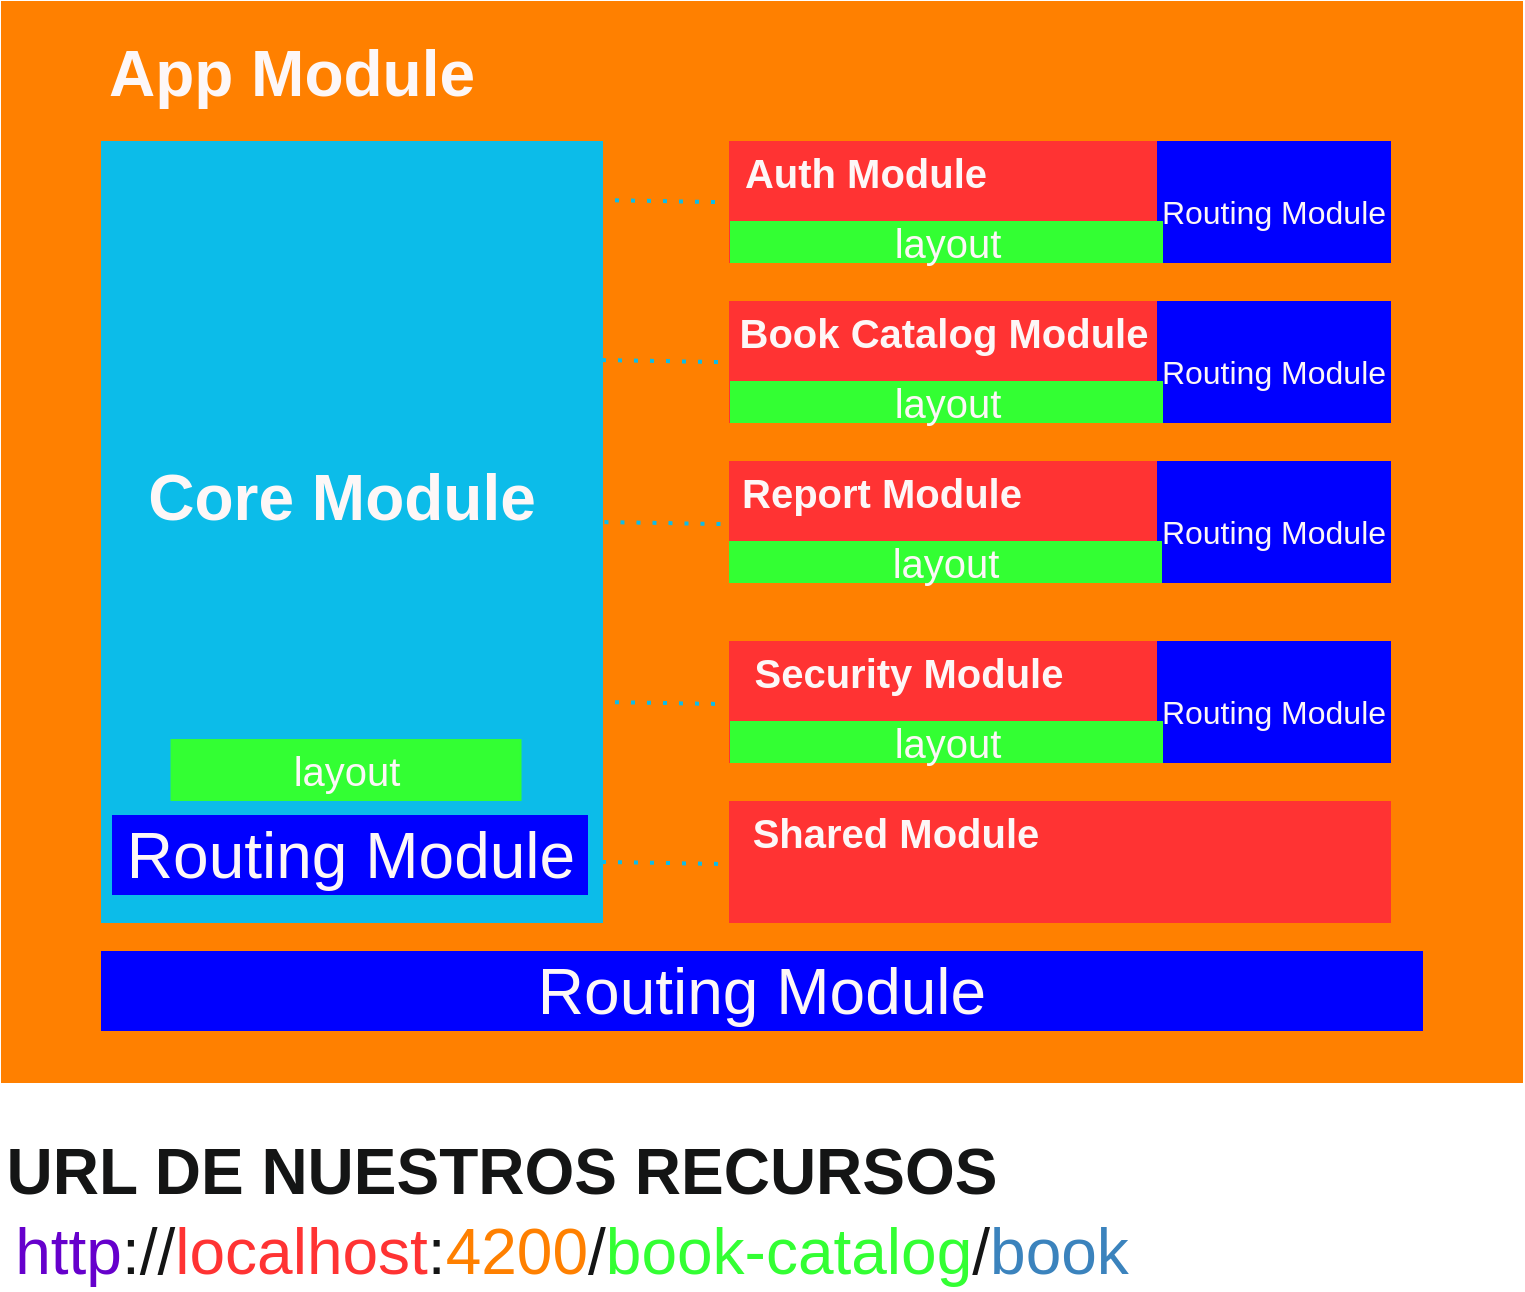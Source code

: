 <mxfile>
    <diagram id="ixESjQC3Qx8xjJjzo-Jb" name="Page-1">
        <mxGraphModel dx="1142" dy="568" grid="1" gridSize="10" guides="1" tooltips="1" connect="1" arrows="1" fold="1" page="1" pageScale="1" pageWidth="850" pageHeight="1100" math="0" shadow="0">
            <root>
                <mxCell id="0"/>
                <mxCell id="1" parent="0"/>
                <mxCell id="4" value="" style="rounded=0;whiteSpace=wrap;html=1;fillColor=#FF8000;strokeColor=#FF8000;" vertex="1" parent="1">
                    <mxGeometry x="30" y="80" width="760" height="540" as="geometry"/>
                </mxCell>
                <mxCell id="5" value="&lt;font color=&quot;#fdf7f7&quot; style=&quot;font-size: 32px;&quot;&gt;&lt;b&gt;App Module&lt;/b&gt;&lt;/font&gt;" style="text;html=1;strokeColor=none;fillColor=none;align=center;verticalAlign=middle;whiteSpace=wrap;rounded=0;" vertex="1" parent="1">
                    <mxGeometry x="80" y="96" width="190" height="40" as="geometry"/>
                </mxCell>
                <mxCell id="6" value="Routing Module" style="rounded=0;whiteSpace=wrap;html=1;fontSize=32;fontColor=#fdf7f7;fillColor=#0000FF;strokeColor=#0000FF;" vertex="1" parent="1">
                    <mxGeometry x="80" y="555" width="660" height="39" as="geometry"/>
                </mxCell>
                <mxCell id="7" value="" style="rounded=0;whiteSpace=wrap;html=1;fontSize=32;fontColor=#fdf7f7;fillColor=#0CBCE9;strokeColor=#0CBCE9;" vertex="1" parent="1">
                    <mxGeometry x="80" y="150" width="250" height="390" as="geometry"/>
                </mxCell>
                <mxCell id="8" value="&lt;font color=&quot;#fdf7f7&quot; style=&quot;font-size: 32px;&quot;&gt;&lt;b&gt;Core Module&lt;/b&gt;&lt;/font&gt;" style="text;html=1;strokeColor=none;fillColor=none;align=center;verticalAlign=middle;whiteSpace=wrap;rounded=0;" vertex="1" parent="1">
                    <mxGeometry x="95" y="308" width="210" height="40" as="geometry"/>
                </mxCell>
                <mxCell id="9" value="Routing Module" style="rounded=0;whiteSpace=wrap;html=1;fontSize=32;fontColor=#fdf7f7;fillColor=#0000FF;strokeColor=#0000FF;" vertex="1" parent="1">
                    <mxGeometry x="85.5" y="487" width="237" height="39" as="geometry"/>
                </mxCell>
                <mxCell id="12" style="edgeStyle=none;html=1;entryX=1.01;entryY=0.081;entryDx=0;entryDy=0;entryPerimeter=0;fontSize=32;fontColor=#fdf7f7;dashed=1;endArrow=baseDash;endFill=0;rounded=1;strokeColor=none;" edge="1" parent="1" source="11" target="7">
                    <mxGeometry relative="1" as="geometry"/>
                </mxCell>
                <mxCell id="11" value="" style="rounded=0;whiteSpace=wrap;html=1;strokeColor=#FF3333;fontSize=32;fontColor=#fdf7f7;fillColor=#FF3333;" vertex="1" parent="1">
                    <mxGeometry x="394" y="150" width="330" height="60" as="geometry"/>
                </mxCell>
                <mxCell id="13" value="&lt;font size=&quot;1&quot; color=&quot;#fdf7f7&quot; style=&quot;&quot;&gt;&lt;b style=&quot;font-size: 20px;&quot;&gt;Auth Module&lt;/b&gt;&lt;/font&gt;" style="text;html=1;strokeColor=none;fillColor=none;align=center;verticalAlign=middle;whiteSpace=wrap;rounded=0;" vertex="1" parent="1">
                    <mxGeometry x="394" y="150" width="136" height="30" as="geometry"/>
                </mxCell>
                <mxCell id="14" value="&lt;font style=&quot;font-size: 16px;&quot;&gt;Routing Module&lt;/font&gt;" style="rounded=0;whiteSpace=wrap;html=1;fontSize=32;fontColor=#fdf7f7;fillColor=#0000FF;strokeColor=#0000FF;align=center;" vertex="1" parent="1">
                    <mxGeometry x="608" y="150" width="116" height="60" as="geometry"/>
                </mxCell>
                <mxCell id="16" value="" style="rounded=0;whiteSpace=wrap;html=1;strokeColor=#FF3333;fontSize=32;fontColor=#fdf7f7;fillColor=#FF3333;" vertex="1" parent="1">
                    <mxGeometry x="394" y="230" width="330" height="60" as="geometry"/>
                </mxCell>
                <mxCell id="17" value="&lt;font color=&quot;#fdf7f7&quot; style=&quot;font-size: 20px;&quot;&gt;&lt;b style=&quot;&quot;&gt;&lt;span style=&quot;&quot;&gt;Book Catalog&amp;nbsp;&lt;/span&gt;Module&lt;/b&gt;&lt;/font&gt;" style="text;html=1;strokeColor=none;fillColor=none;align=center;verticalAlign=middle;whiteSpace=wrap;rounded=0;" vertex="1" parent="1">
                    <mxGeometry x="387.25" y="230" width="227.5" height="30" as="geometry"/>
                </mxCell>
                <mxCell id="18" value="&lt;font style=&quot;font-size: 16px;&quot;&gt;Routing Module&lt;/font&gt;" style="rounded=0;whiteSpace=wrap;html=1;fontSize=32;fontColor=#fdf7f7;fillColor=#0000FF;strokeColor=#0000FF;align=center;" vertex="1" parent="1">
                    <mxGeometry x="608" y="230" width="116" height="60" as="geometry"/>
                </mxCell>
                <mxCell id="19" value="" style="rounded=0;whiteSpace=wrap;html=1;strokeColor=#FF3333;fontSize=32;fontColor=#fdf7f7;fillColor=#FF3333;" vertex="1" parent="1">
                    <mxGeometry x="394" y="310" width="330" height="60" as="geometry"/>
                </mxCell>
                <mxCell id="20" value="&lt;font size=&quot;1&quot; color=&quot;#fdf7f7&quot;&gt;&lt;b style=&quot;font-size: 20px;&quot;&gt;Report Module&lt;/b&gt;&lt;/font&gt;" style="text;html=1;strokeColor=none;fillColor=none;align=center;verticalAlign=middle;whiteSpace=wrap;rounded=0;" vertex="1" parent="1">
                    <mxGeometry x="397" y="310" width="146" height="30" as="geometry"/>
                </mxCell>
                <mxCell id="21" value="&lt;font style=&quot;font-size: 16px;&quot;&gt;Routing Module&lt;/font&gt;" style="rounded=0;whiteSpace=wrap;html=1;fontSize=32;fontColor=#fdf7f7;fillColor=#0000FF;strokeColor=#0000FF;align=center;" vertex="1" parent="1">
                    <mxGeometry x="608" y="310" width="116" height="60" as="geometry"/>
                </mxCell>
                <mxCell id="22" value="" style="rounded=0;whiteSpace=wrap;html=1;strokeColor=#FF3333;fontSize=32;fontColor=#fdf7f7;fillColor=#FF3333;" vertex="1" parent="1">
                    <mxGeometry x="394" y="400" width="330" height="60" as="geometry"/>
                </mxCell>
                <mxCell id="23" value="&lt;font color=&quot;#fdf7f7&quot; style=&quot;font-size: 20px;&quot;&gt;&lt;b style=&quot;&quot;&gt;Security Module&lt;/b&gt;&lt;/font&gt;" style="text;html=1;strokeColor=none;fillColor=none;align=center;verticalAlign=middle;whiteSpace=wrap;rounded=0;" vertex="1" parent="1">
                    <mxGeometry x="397" y="400" width="173" height="30" as="geometry"/>
                </mxCell>
                <mxCell id="24" value="&lt;font style=&quot;font-size: 16px;&quot;&gt;Routing Module&lt;/font&gt;" style="rounded=0;whiteSpace=wrap;html=1;fontSize=32;fontColor=#fdf7f7;fillColor=#0000FF;strokeColor=#0000FF;align=center;" vertex="1" parent="1">
                    <mxGeometry x="608" y="400" width="116" height="60" as="geometry"/>
                </mxCell>
                <mxCell id="25" value="" style="rounded=0;whiteSpace=wrap;html=1;strokeColor=#FF3333;fontSize=32;fontColor=#fdf7f7;fillColor=#FF3333;" vertex="1" parent="1">
                    <mxGeometry x="394" y="480" width="330" height="60" as="geometry"/>
                </mxCell>
                <mxCell id="26" value="&lt;font color=&quot;#fdf7f7&quot; style=&quot;font-size: 20px;&quot;&gt;&lt;b style=&quot;&quot;&gt;Shared Module&lt;/b&gt;&lt;/font&gt;" style="text;html=1;strokeColor=none;fillColor=none;align=center;verticalAlign=middle;whiteSpace=wrap;rounded=0;" vertex="1" parent="1">
                    <mxGeometry x="394" y="480" width="166" height="30" as="geometry"/>
                </mxCell>
                <mxCell id="28" value="" style="endArrow=none;dashed=1;html=1;dashPattern=1 3;strokeWidth=2;rounded=1;fontSize=20;fontColor=#fdf7f7;exitX=0.997;exitY=0.477;exitDx=0;exitDy=0;exitPerimeter=0;strokeColor=#0CBCE9;" edge="1" parent="1">
                    <mxGeometry width="50" height="50" relative="1" as="geometry">
                        <mxPoint x="331.25" y="340.03" as="sourcePoint"/>
                        <mxPoint x="390" y="341" as="targetPoint"/>
                    </mxGeometry>
                </mxCell>
                <mxCell id="29" value="" style="endArrow=none;dashed=1;html=1;dashPattern=1 3;strokeWidth=2;rounded=1;fontSize=20;fontColor=#fdf7f7;exitX=0.997;exitY=0.477;exitDx=0;exitDy=0;exitPerimeter=0;strokeColor=#0CBCE9;" edge="1" parent="1">
                    <mxGeometry width="50" height="50" relative="1" as="geometry">
                        <mxPoint x="330" y="259.03" as="sourcePoint"/>
                        <mxPoint x="388.75" y="260" as="targetPoint"/>
                    </mxGeometry>
                </mxCell>
                <mxCell id="30" value="" style="endArrow=none;dashed=1;html=1;dashPattern=1 3;strokeWidth=2;rounded=1;fontSize=20;fontColor=#fdf7f7;exitX=0.997;exitY=0.477;exitDx=0;exitDy=0;exitPerimeter=0;strokeColor=#0CBCE9;" edge="1" parent="1">
                    <mxGeometry width="50" height="50" relative="1" as="geometry">
                        <mxPoint x="328.5" y="179.03" as="sourcePoint"/>
                        <mxPoint x="387.25" y="180" as="targetPoint"/>
                    </mxGeometry>
                </mxCell>
                <mxCell id="31" value="" style="endArrow=none;dashed=1;html=1;dashPattern=1 3;strokeWidth=2;rounded=1;fontSize=20;fontColor=#fdf7f7;exitX=0.997;exitY=0.477;exitDx=0;exitDy=0;exitPerimeter=0;strokeColor=#0CBCE9;" edge="1" parent="1">
                    <mxGeometry width="50" height="50" relative="1" as="geometry">
                        <mxPoint x="328.5" y="430" as="sourcePoint"/>
                        <mxPoint x="387.25" y="430.97" as="targetPoint"/>
                    </mxGeometry>
                </mxCell>
                <mxCell id="32" value="" style="endArrow=none;dashed=1;html=1;dashPattern=1 3;strokeWidth=2;rounded=1;fontSize=20;fontColor=#fdf7f7;exitX=0.997;exitY=0.477;exitDx=0;exitDy=0;exitPerimeter=0;strokeColor=#0CBCE9;" edge="1" parent="1">
                    <mxGeometry width="50" height="50" relative="1" as="geometry">
                        <mxPoint x="330" y="510" as="sourcePoint"/>
                        <mxPoint x="388.75" y="510.97" as="targetPoint"/>
                    </mxGeometry>
                </mxCell>
                <mxCell id="33" value="layout" style="rounded=0;whiteSpace=wrap;html=1;strokeColor=#33FF33;fontSize=20;fontColor=#fdf7f7;fillColor=#33FF33;" vertex="1" parent="1">
                    <mxGeometry x="114.75" y="449" width="174.5" height="30" as="geometry"/>
                </mxCell>
                <mxCell id="34" value="layout" style="rounded=0;whiteSpace=wrap;html=1;strokeColor=#33FF33;fontSize=20;fontColor=#fdf7f7;fillColor=#33FF33;" vertex="1" parent="1">
                    <mxGeometry x="394.5" y="190" width="215.5" height="20" as="geometry"/>
                </mxCell>
                <mxCell id="35" value="layout" style="rounded=0;whiteSpace=wrap;html=1;strokeColor=#33FF33;fontSize=20;fontColor=#fdf7f7;fillColor=#33FF33;" vertex="1" parent="1">
                    <mxGeometry x="394.5" y="270" width="215.5" height="20" as="geometry"/>
                </mxCell>
                <mxCell id="36" value="layout" style="rounded=0;whiteSpace=wrap;html=1;strokeColor=#33FF33;fontSize=20;fontColor=#fdf7f7;fillColor=#33FF33;" vertex="1" parent="1">
                    <mxGeometry x="394" y="350" width="215.5" height="20" as="geometry"/>
                </mxCell>
                <mxCell id="37" value="layout" style="rounded=0;whiteSpace=wrap;html=1;strokeColor=#33FF33;fontSize=20;fontColor=#fdf7f7;fillColor=#33FF33;" vertex="1" parent="1">
                    <mxGeometry x="394.5" y="440" width="215.5" height="20" as="geometry"/>
                </mxCell>
                <mxCell id="39" value="&lt;font style=&quot;font-size: 32px;&quot; color=&quot;#141515&quot;&gt;&lt;b&gt;URL DE NUESTROS RECURSOS&lt;/b&gt;&lt;/font&gt;" style="text;html=1;strokeColor=none;fillColor=none;align=center;verticalAlign=middle;whiteSpace=wrap;rounded=0;fontSize=20;fontColor=#fdf7f7;" vertex="1" parent="1">
                    <mxGeometry x="30" y="650" width="500" height="30" as="geometry"/>
                </mxCell>
                <mxCell id="40" value="&lt;font color=&quot;#6600cc&quot;&gt;http&lt;/font&gt;://&lt;font color=&quot;#ff3333&quot;&gt;localhost&lt;/font&gt;:&lt;font color=&quot;#ff8000&quot;&gt;4200&lt;/font&gt;/&lt;font color=&quot;#33ff33&quot;&gt;book-catalog&lt;/font&gt;/&lt;font color=&quot;#3b83bd&quot;&gt;book&lt;/font&gt;" style="text;html=1;strokeColor=none;fillColor=none;align=center;verticalAlign=middle;whiteSpace=wrap;rounded=0;fontSize=32;fontColor=#141515;" vertex="1" parent="1">
                    <mxGeometry x="30" y="690" width="570" height="30" as="geometry"/>
                </mxCell>
            </root>
        </mxGraphModel>
    </diagram>
</mxfile>